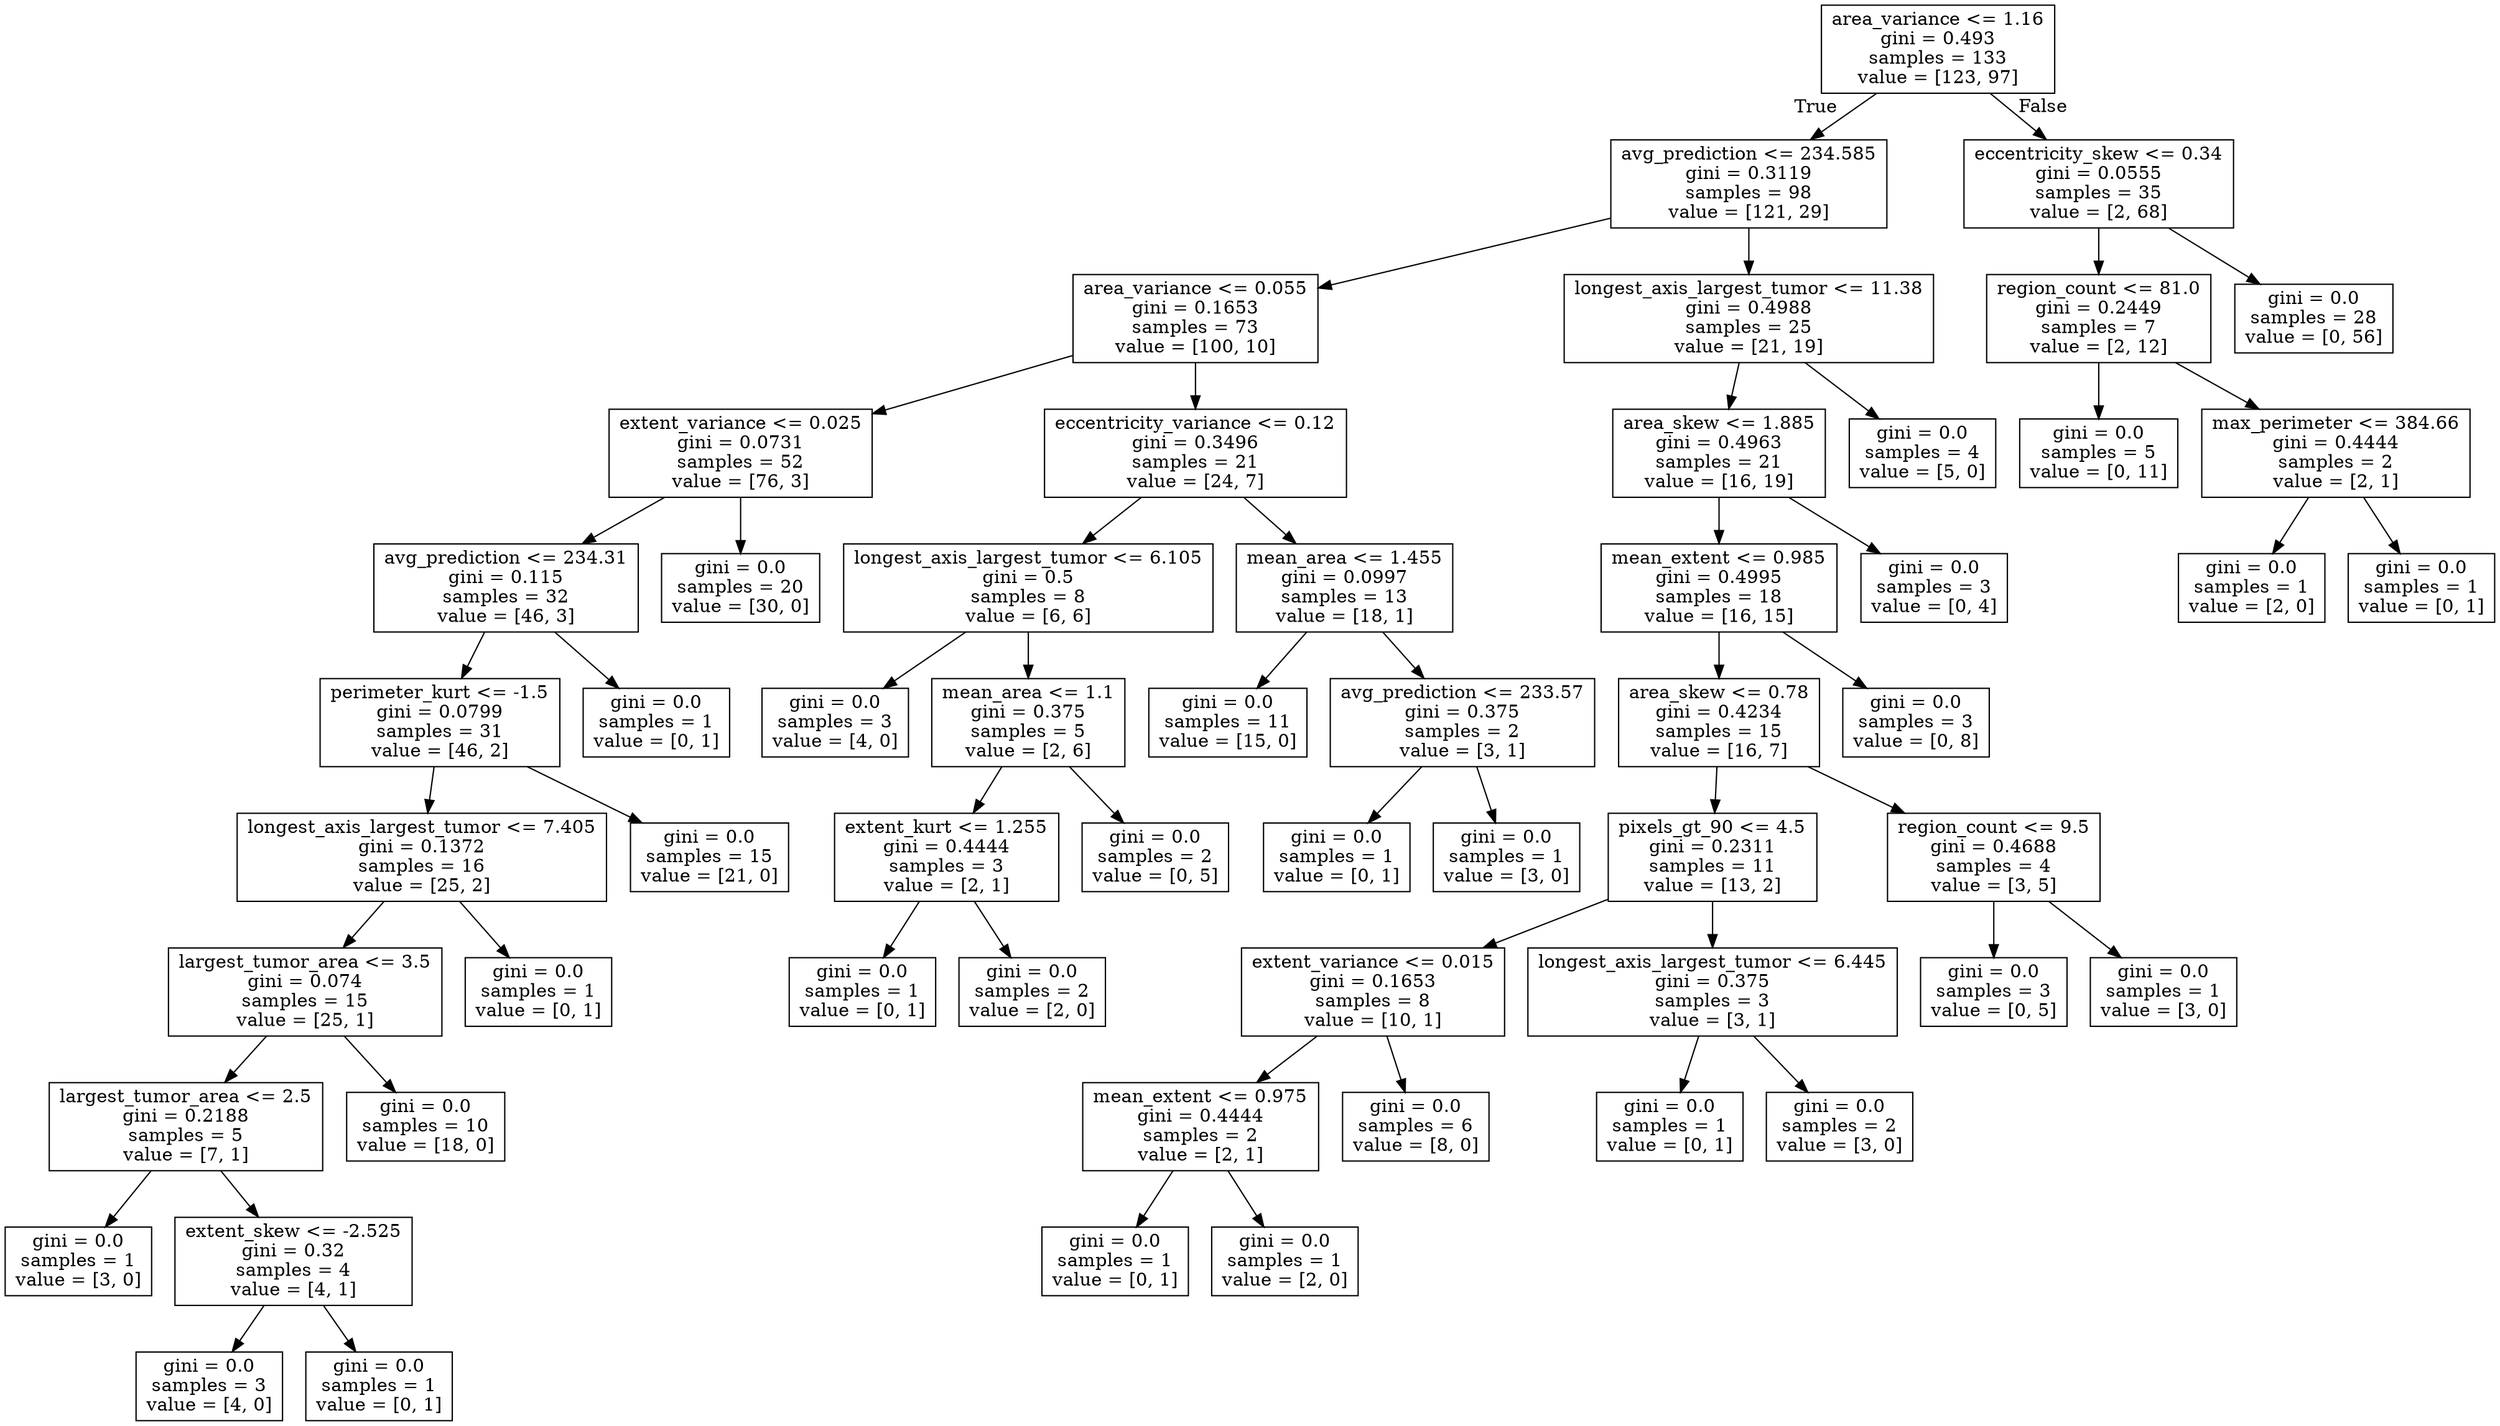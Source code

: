 digraph Tree {
node [shape=box] ;
0 [label="area_variance <= 1.16\ngini = 0.493\nsamples = 133\nvalue = [123, 97]"] ;
1 [label="avg_prediction <= 234.585\ngini = 0.3119\nsamples = 98\nvalue = [121, 29]"] ;
0 -> 1 [labeldistance=2.5, labelangle=45, headlabel="True"] ;
2 [label="area_variance <= 0.055\ngini = 0.1653\nsamples = 73\nvalue = [100, 10]"] ;
1 -> 2 ;
3 [label="extent_variance <= 0.025\ngini = 0.0731\nsamples = 52\nvalue = [76, 3]"] ;
2 -> 3 ;
4 [label="avg_prediction <= 234.31\ngini = 0.115\nsamples = 32\nvalue = [46, 3]"] ;
3 -> 4 ;
5 [label="perimeter_kurt <= -1.5\ngini = 0.0799\nsamples = 31\nvalue = [46, 2]"] ;
4 -> 5 ;
6 [label="longest_axis_largest_tumor <= 7.405\ngini = 0.1372\nsamples = 16\nvalue = [25, 2]"] ;
5 -> 6 ;
7 [label="largest_tumor_area <= 3.5\ngini = 0.074\nsamples = 15\nvalue = [25, 1]"] ;
6 -> 7 ;
8 [label="largest_tumor_area <= 2.5\ngini = 0.2188\nsamples = 5\nvalue = [7, 1]"] ;
7 -> 8 ;
9 [label="gini = 0.0\nsamples = 1\nvalue = [3, 0]"] ;
8 -> 9 ;
10 [label="extent_skew <= -2.525\ngini = 0.32\nsamples = 4\nvalue = [4, 1]"] ;
8 -> 10 ;
11 [label="gini = 0.0\nsamples = 3\nvalue = [4, 0]"] ;
10 -> 11 ;
12 [label="gini = 0.0\nsamples = 1\nvalue = [0, 1]"] ;
10 -> 12 ;
13 [label="gini = 0.0\nsamples = 10\nvalue = [18, 0]"] ;
7 -> 13 ;
14 [label="gini = 0.0\nsamples = 1\nvalue = [0, 1]"] ;
6 -> 14 ;
15 [label="gini = 0.0\nsamples = 15\nvalue = [21, 0]"] ;
5 -> 15 ;
16 [label="gini = 0.0\nsamples = 1\nvalue = [0, 1]"] ;
4 -> 16 ;
17 [label="gini = 0.0\nsamples = 20\nvalue = [30, 0]"] ;
3 -> 17 ;
18 [label="eccentricity_variance <= 0.12\ngini = 0.3496\nsamples = 21\nvalue = [24, 7]"] ;
2 -> 18 ;
19 [label="longest_axis_largest_tumor <= 6.105\ngini = 0.5\nsamples = 8\nvalue = [6, 6]"] ;
18 -> 19 ;
20 [label="gini = 0.0\nsamples = 3\nvalue = [4, 0]"] ;
19 -> 20 ;
21 [label="mean_area <= 1.1\ngini = 0.375\nsamples = 5\nvalue = [2, 6]"] ;
19 -> 21 ;
22 [label="extent_kurt <= 1.255\ngini = 0.4444\nsamples = 3\nvalue = [2, 1]"] ;
21 -> 22 ;
23 [label="gini = 0.0\nsamples = 1\nvalue = [0, 1]"] ;
22 -> 23 ;
24 [label="gini = 0.0\nsamples = 2\nvalue = [2, 0]"] ;
22 -> 24 ;
25 [label="gini = 0.0\nsamples = 2\nvalue = [0, 5]"] ;
21 -> 25 ;
26 [label="mean_area <= 1.455\ngini = 0.0997\nsamples = 13\nvalue = [18, 1]"] ;
18 -> 26 ;
27 [label="gini = 0.0\nsamples = 11\nvalue = [15, 0]"] ;
26 -> 27 ;
28 [label="avg_prediction <= 233.57\ngini = 0.375\nsamples = 2\nvalue = [3, 1]"] ;
26 -> 28 ;
29 [label="gini = 0.0\nsamples = 1\nvalue = [0, 1]"] ;
28 -> 29 ;
30 [label="gini = 0.0\nsamples = 1\nvalue = [3, 0]"] ;
28 -> 30 ;
31 [label="longest_axis_largest_tumor <= 11.38\ngini = 0.4988\nsamples = 25\nvalue = [21, 19]"] ;
1 -> 31 ;
32 [label="area_skew <= 1.885\ngini = 0.4963\nsamples = 21\nvalue = [16, 19]"] ;
31 -> 32 ;
33 [label="mean_extent <= 0.985\ngini = 0.4995\nsamples = 18\nvalue = [16, 15]"] ;
32 -> 33 ;
34 [label="area_skew <= 0.78\ngini = 0.4234\nsamples = 15\nvalue = [16, 7]"] ;
33 -> 34 ;
35 [label="pixels_gt_90 <= 4.5\ngini = 0.2311\nsamples = 11\nvalue = [13, 2]"] ;
34 -> 35 ;
36 [label="extent_variance <= 0.015\ngini = 0.1653\nsamples = 8\nvalue = [10, 1]"] ;
35 -> 36 ;
37 [label="mean_extent <= 0.975\ngini = 0.4444\nsamples = 2\nvalue = [2, 1]"] ;
36 -> 37 ;
38 [label="gini = 0.0\nsamples = 1\nvalue = [0, 1]"] ;
37 -> 38 ;
39 [label="gini = 0.0\nsamples = 1\nvalue = [2, 0]"] ;
37 -> 39 ;
40 [label="gini = 0.0\nsamples = 6\nvalue = [8, 0]"] ;
36 -> 40 ;
41 [label="longest_axis_largest_tumor <= 6.445\ngini = 0.375\nsamples = 3\nvalue = [3, 1]"] ;
35 -> 41 ;
42 [label="gini = 0.0\nsamples = 1\nvalue = [0, 1]"] ;
41 -> 42 ;
43 [label="gini = 0.0\nsamples = 2\nvalue = [3, 0]"] ;
41 -> 43 ;
44 [label="region_count <= 9.5\ngini = 0.4688\nsamples = 4\nvalue = [3, 5]"] ;
34 -> 44 ;
45 [label="gini = 0.0\nsamples = 3\nvalue = [0, 5]"] ;
44 -> 45 ;
46 [label="gini = 0.0\nsamples = 1\nvalue = [3, 0]"] ;
44 -> 46 ;
47 [label="gini = 0.0\nsamples = 3\nvalue = [0, 8]"] ;
33 -> 47 ;
48 [label="gini = 0.0\nsamples = 3\nvalue = [0, 4]"] ;
32 -> 48 ;
49 [label="gini = 0.0\nsamples = 4\nvalue = [5, 0]"] ;
31 -> 49 ;
50 [label="eccentricity_skew <= 0.34\ngini = 0.0555\nsamples = 35\nvalue = [2, 68]"] ;
0 -> 50 [labeldistance=2.5, labelangle=-45, headlabel="False"] ;
51 [label="region_count <= 81.0\ngini = 0.2449\nsamples = 7\nvalue = [2, 12]"] ;
50 -> 51 ;
52 [label="gini = 0.0\nsamples = 5\nvalue = [0, 11]"] ;
51 -> 52 ;
53 [label="max_perimeter <= 384.66\ngini = 0.4444\nsamples = 2\nvalue = [2, 1]"] ;
51 -> 53 ;
54 [label="gini = 0.0\nsamples = 1\nvalue = [2, 0]"] ;
53 -> 54 ;
55 [label="gini = 0.0\nsamples = 1\nvalue = [0, 1]"] ;
53 -> 55 ;
56 [label="gini = 0.0\nsamples = 28\nvalue = [0, 56]"] ;
50 -> 56 ;
}